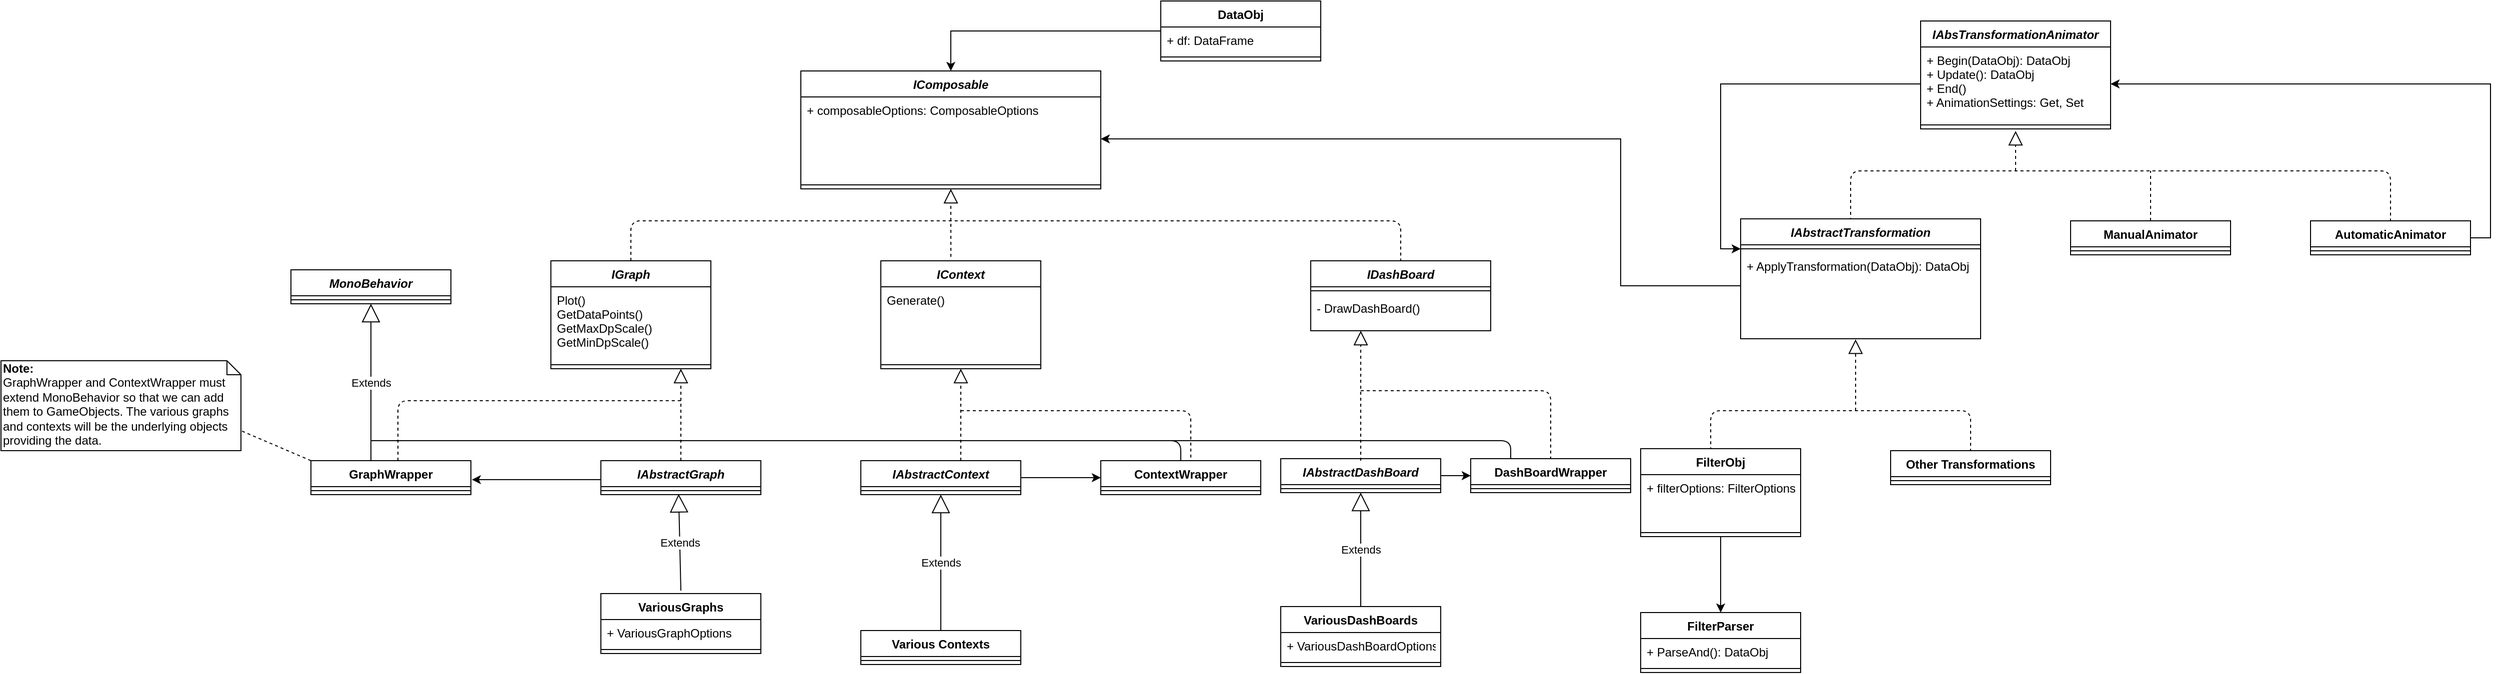 <mxfile version="13.6.2" type="device" pages="2"><diagram id="s2ex4EzwJUwkdmEbl1qR" name="ComposableAndFilters"><mxGraphModel dx="1958" dy="1550" grid="1" gridSize="10" guides="1" tooltips="1" connect="1" arrows="1" fold="1" page="1" pageScale="1" pageWidth="850" pageHeight="1100" math="0" shadow="0"><root><mxCell id="0"/><mxCell id="1" parent="0"/><mxCell id="EprrtX1Hm6NGbkrtEAa2-164" style="edgeStyle=orthogonalEdgeStyle;rounded=0;orthogonalLoop=1;jettySize=auto;html=1;exitX=0;exitY=0.5;exitDx=0;exitDy=0;entryX=1.006;entryY=0.808;entryDx=0;entryDy=0;entryPerimeter=0;" parent="1" source="EprrtX1Hm6NGbkrtEAa2-7" edge="1"><mxGeometry relative="1" as="geometry"><mxPoint x="-129.04" y="219.008" as="targetPoint"/><Array as="points"><mxPoint y="219"/></Array></mxGeometry></mxCell><mxCell id="EprrtX1Hm6NGbkrtEAa2-7" value="IAbstractGraph" style="swimlane;fontStyle=3;align=center;verticalAlign=top;childLayout=stackLayout;horizontal=1;startSize=26;horizontalStack=0;resizeParent=1;resizeParentMax=0;resizeLast=0;collapsible=1;marginBottom=0;" parent="1" vertex="1"><mxGeometry y="200" width="160" height="34" as="geometry"/></mxCell><mxCell id="EprrtX1Hm6NGbkrtEAa2-155" value="" style="endArrow=block;dashed=1;endFill=0;endSize=12;html=1;exitX=0.5;exitY=0;exitDx=0;exitDy=0;" parent="EprrtX1Hm6NGbkrtEAa2-7" source="EprrtX1Hm6NGbkrtEAa2-7" edge="1"><mxGeometry width="160" relative="1" as="geometry"><mxPoint x="80" y="-60" as="sourcePoint"/><mxPoint x="80" y="-92" as="targetPoint"/></mxGeometry></mxCell><mxCell id="EprrtX1Hm6NGbkrtEAa2-9" value="" style="line;strokeWidth=1;fillColor=none;align=left;verticalAlign=middle;spacingTop=-1;spacingLeft=3;spacingRight=3;rotatable=0;labelPosition=right;points=[];portConstraint=eastwest;" parent="EprrtX1Hm6NGbkrtEAa2-7" vertex="1"><mxGeometry y="26" width="160" height="8" as="geometry"/></mxCell><mxCell id="EprrtX1Hm6NGbkrtEAa2-170" style="edgeStyle=orthogonalEdgeStyle;rounded=0;orthogonalLoop=1;jettySize=auto;html=1;exitX=1;exitY=0.5;exitDx=0;exitDy=0;entryX=0;entryY=0.5;entryDx=0;entryDy=0;" parent="1" source="EprrtX1Hm6NGbkrtEAa2-11" target="EprrtX1Hm6NGbkrtEAa2-166" edge="1"><mxGeometry relative="1" as="geometry"/></mxCell><mxCell id="EprrtX1Hm6NGbkrtEAa2-11" value="IAbstractContext" style="swimlane;fontStyle=3;align=center;verticalAlign=top;childLayout=stackLayout;horizontal=1;startSize=26;horizontalStack=0;resizeParent=1;resizeParentMax=0;resizeLast=0;collapsible=1;marginBottom=0;" parent="1" vertex="1"><mxGeometry x="260" y="200" width="160" height="34" as="geometry"/></mxCell><mxCell id="EprrtX1Hm6NGbkrtEAa2-156" value="" style="endArrow=block;dashed=1;endFill=0;endSize=12;html=1;entryX=0.5;entryY=1;entryDx=0;entryDy=0;" parent="EprrtX1Hm6NGbkrtEAa2-11" target="EprrtX1Hm6NGbkrtEAa2-148" edge="1"><mxGeometry width="160" relative="1" as="geometry"><mxPoint x="100" as="sourcePoint"/><mxPoint x="260" as="targetPoint"/></mxGeometry></mxCell><mxCell id="EprrtX1Hm6NGbkrtEAa2-13" value="" style="line;strokeWidth=1;fillColor=none;align=left;verticalAlign=middle;spacingTop=-1;spacingLeft=3;spacingRight=3;rotatable=0;labelPosition=right;points=[];portConstraint=eastwest;" parent="EprrtX1Hm6NGbkrtEAa2-11" vertex="1"><mxGeometry y="26" width="160" height="8" as="geometry"/></mxCell><mxCell id="EprrtX1Hm6NGbkrtEAa2-165" value="" style="endArrow=none;dashed=1;html=1;entryX=0.563;entryY=0.029;entryDx=0;entryDy=0;entryPerimeter=0;" parent="EprrtX1Hm6NGbkrtEAa2-11" target="EprrtX1Hm6NGbkrtEAa2-166" edge="1"><mxGeometry width="50" height="50" relative="1" as="geometry"><mxPoint x="100" y="-50" as="sourcePoint"/><mxPoint x="280" y="-40" as="targetPoint"/><Array as="points"><mxPoint x="330" y="-50"/></Array></mxGeometry></mxCell><mxCell id="EprrtX1Hm6NGbkrtEAa2-27" value="Extends" style="endArrow=block;endSize=16;endFill=0;html=1;entryX=0.5;entryY=1;entryDx=0;entryDy=0;exitX=0.5;exitY=0;exitDx=0;exitDy=0;" parent="1" source="EprrtX1Hm6NGbkrtEAa2-26" target="EprrtX1Hm6NGbkrtEAa2-11" edge="1"><mxGeometry width="160" relative="1" as="geometry"><mxPoint x="320" y="320" as="sourcePoint"/><mxPoint x="480" y="320" as="targetPoint"/></mxGeometry></mxCell><mxCell id="EprrtX1Hm6NGbkrtEAa2-26" value="Various Contexts" style="swimlane;fontStyle=1;align=center;verticalAlign=top;childLayout=stackLayout;horizontal=1;startSize=26;horizontalStack=0;resizeParent=1;resizeParentMax=0;resizeLast=0;collapsible=1;marginBottom=0;" parent="1" vertex="1"><mxGeometry x="260" y="370" width="160" height="34" as="geometry"/></mxCell><mxCell id="EprrtX1Hm6NGbkrtEAa2-28" value="" style="line;strokeWidth=1;fillColor=none;align=left;verticalAlign=middle;spacingTop=-1;spacingLeft=3;spacingRight=3;rotatable=0;labelPosition=right;points=[];portConstraint=eastwest;" parent="EprrtX1Hm6NGbkrtEAa2-26" vertex="1"><mxGeometry y="26" width="160" height="8" as="geometry"/></mxCell><mxCell id="EprrtX1Hm6NGbkrtEAa2-95" style="edgeStyle=orthogonalEdgeStyle;rounded=0;orthogonalLoop=1;jettySize=auto;html=1;entryX=0.5;entryY=0;entryDx=0;entryDy=0;entryPerimeter=0;" parent="1" source="EprrtX1Hm6NGbkrtEAa2-87" target="EprrtX1Hm6NGbkrtEAa2-96" edge="1"><mxGeometry relative="1" as="geometry"><mxPoint x="1120" y="394" as="targetPoint"/></mxGeometry></mxCell><mxCell id="EprrtX1Hm6NGbkrtEAa2-101" value="" style="endArrow=block;dashed=1;endFill=0;endSize=12;html=1;entryX=0.479;entryY=1.007;entryDx=0;entryDy=0;entryPerimeter=0;" parent="1" target="EprrtX1Hm6NGbkrtEAa2-70" edge="1"><mxGeometry width="160" relative="1" as="geometry"><mxPoint x="1255" y="150" as="sourcePoint"/><mxPoint x="1255" y="100" as="targetPoint"/></mxGeometry></mxCell><mxCell id="EprrtX1Hm6NGbkrtEAa2-102" value="" style="endArrow=none;dashed=1;html=1;exitX=0.438;exitY=0.018;exitDx=0;exitDy=0;exitPerimeter=0;" parent="1" source="EprrtX1Hm6NGbkrtEAa2-87" edge="1"><mxGeometry width="50" height="50" relative="1" as="geometry"><mxPoint x="1110" y="180" as="sourcePoint"/><mxPoint x="1370" y="190" as="targetPoint"/><Array as="points"><mxPoint x="1110" y="150"/><mxPoint x="1370" y="150"/></Array></mxGeometry></mxCell><mxCell id="EprrtX1Hm6NGbkrtEAa2-115" value="" style="endArrow=block;dashed=1;endFill=0;endSize=12;html=1;entryX=0.5;entryY=1;entryDx=0;entryDy=0;" parent="1" edge="1"><mxGeometry width="160" relative="1" as="geometry"><mxPoint x="1415" y="-90" as="sourcePoint"/><mxPoint x="1415" y="-130" as="targetPoint"/></mxGeometry></mxCell><mxCell id="EprrtX1Hm6NGbkrtEAa2-129" value="" style="endArrow=none;dashed=1;html=1;entryX=0.5;entryY=0;entryDx=0;entryDy=0;" parent="1" target="EprrtX1Hm6NGbkrtEAa2-127" edge="1"><mxGeometry width="50" height="50" relative="1" as="geometry"><mxPoint x="1250" y="-40" as="sourcePoint"/><mxPoint x="1300" y="-90" as="targetPoint"/><Array as="points"><mxPoint x="1250" y="-90"/><mxPoint x="1790" y="-90"/></Array></mxGeometry></mxCell><mxCell id="EprrtX1Hm6NGbkrtEAa2-130" value="" style="endArrow=none;dashed=1;html=1;exitX=0.5;exitY=0;exitDx=0;exitDy=0;" parent="1" source="EprrtX1Hm6NGbkrtEAa2-125" edge="1"><mxGeometry width="50" height="50" relative="1" as="geometry"><mxPoint x="1560" y="-20" as="sourcePoint"/><mxPoint x="1550" y="-90" as="targetPoint"/></mxGeometry></mxCell><mxCell id="EprrtX1Hm6NGbkrtEAa2-3" value="IComposable" style="swimlane;fontStyle=3;align=center;verticalAlign=top;childLayout=stackLayout;horizontal=1;startSize=26;horizontalStack=0;resizeParent=1;resizeParentMax=0;resizeLast=0;collapsible=1;marginBottom=0;" parent="1" vertex="1"><mxGeometry x="200" y="-190" width="300" height="118" as="geometry"/></mxCell><mxCell id="EprrtX1Hm6NGbkrtEAa2-4" value="+ composableOptions: ComposableOptions" style="text;strokeColor=none;fillColor=none;align=left;verticalAlign=top;spacingLeft=4;spacingRight=4;overflow=hidden;rotatable=0;points=[[0,0.5],[1,0.5]];portConstraint=eastwest;" parent="EprrtX1Hm6NGbkrtEAa2-3" vertex="1"><mxGeometry y="26" width="300" height="84" as="geometry"/></mxCell><mxCell id="EprrtX1Hm6NGbkrtEAa2-5" value="" style="line;strokeWidth=1;fillColor=none;align=left;verticalAlign=middle;spacingTop=-1;spacingLeft=3;spacingRight=3;rotatable=0;labelPosition=right;points=[];portConstraint=eastwest;" parent="EprrtX1Hm6NGbkrtEAa2-3" vertex="1"><mxGeometry y="110" width="300" height="8" as="geometry"/></mxCell><mxCell id="EprrtX1Hm6NGbkrtEAa2-151" value="" style="endArrow=block;dashed=1;endFill=0;endSize=12;html=1;entryX=0.5;entryY=1;entryDx=0;entryDy=0;exitX=0.438;exitY=-0.037;exitDx=0;exitDy=0;exitPerimeter=0;" parent="1" source="EprrtX1Hm6NGbkrtEAa2-148" target="EprrtX1Hm6NGbkrtEAa2-3" edge="1"><mxGeometry width="160" relative="1" as="geometry"><mxPoint x="350" y="-40" as="sourcePoint"/><mxPoint x="340" y="-40" as="targetPoint"/></mxGeometry></mxCell><mxCell id="EprrtX1Hm6NGbkrtEAa2-117" value="IAbsTransformationAnimator" style="swimlane;fontStyle=3;align=center;verticalAlign=top;childLayout=stackLayout;horizontal=1;startSize=26;horizontalStack=0;resizeParent=1;resizeParentMax=0;resizeLast=0;collapsible=1;marginBottom=0;" parent="1" vertex="1"><mxGeometry x="1320" y="-240" width="190" height="108" as="geometry"/></mxCell><mxCell id="EprrtX1Hm6NGbkrtEAa2-118" value="+ Begin(DataObj): DataObj&#10;+ Update(): DataObj&#10;+ End()&#10;+ AnimationSettings: Get, Set" style="text;strokeColor=none;fillColor=none;align=left;verticalAlign=top;spacingLeft=4;spacingRight=4;overflow=hidden;rotatable=0;points=[[0,0.5],[1,0.5]];portConstraint=eastwest;" parent="EprrtX1Hm6NGbkrtEAa2-117" vertex="1"><mxGeometry y="26" width="190" height="74" as="geometry"/></mxCell><mxCell id="EprrtX1Hm6NGbkrtEAa2-119" value="" style="line;strokeWidth=1;fillColor=none;align=left;verticalAlign=middle;spacingTop=-1;spacingLeft=3;spacingRight=3;rotatable=0;labelPosition=right;points=[];portConstraint=eastwest;" parent="EprrtX1Hm6NGbkrtEAa2-117" vertex="1"><mxGeometry y="100" width="190" height="8" as="geometry"/></mxCell><mxCell id="EprrtX1Hm6NGbkrtEAa2-125" value="ManualAnimator" style="swimlane;fontStyle=1;align=center;verticalAlign=top;childLayout=stackLayout;horizontal=1;startSize=26;horizontalStack=0;resizeParent=1;resizeParentMax=0;resizeLast=0;collapsible=1;marginBottom=0;" parent="1" vertex="1"><mxGeometry x="1470" y="-40" width="160" height="34" as="geometry"/></mxCell><mxCell id="EprrtX1Hm6NGbkrtEAa2-126" value="" style="line;strokeWidth=1;fillColor=none;align=left;verticalAlign=middle;spacingTop=-1;spacingLeft=3;spacingRight=3;rotatable=0;labelPosition=right;points=[];portConstraint=eastwest;" parent="EprrtX1Hm6NGbkrtEAa2-125" vertex="1"><mxGeometry y="26" width="160" height="8" as="geometry"/></mxCell><mxCell id="EprrtX1Hm6NGbkrtEAa2-67" value="IAbstractTransformation" style="swimlane;fontStyle=3;align=center;verticalAlign=top;childLayout=stackLayout;horizontal=1;startSize=26;horizontalStack=0;resizeParent=1;resizeParentMax=0;resizeLast=0;collapsible=1;marginBottom=0;" parent="1" vertex="1"><mxGeometry x="1140" y="-42" width="240" height="120" as="geometry"/></mxCell><mxCell id="EprrtX1Hm6NGbkrtEAa2-69" value="" style="line;strokeWidth=1;fillColor=none;align=left;verticalAlign=middle;spacingTop=-1;spacingLeft=3;spacingRight=3;rotatable=0;labelPosition=right;points=[];portConstraint=eastwest;" parent="EprrtX1Hm6NGbkrtEAa2-67" vertex="1"><mxGeometry y="26" width="240" height="8" as="geometry"/></mxCell><mxCell id="EprrtX1Hm6NGbkrtEAa2-70" value="+ ApplyTransformation(DataObj): DataObj" style="text;strokeColor=none;fillColor=none;align=left;verticalAlign=top;spacingLeft=4;spacingRight=4;overflow=hidden;rotatable=0;points=[[0,0.5],[1,0.5]];portConstraint=eastwest;" parent="EprrtX1Hm6NGbkrtEAa2-67" vertex="1"><mxGeometry y="34" width="240" height="86" as="geometry"/></mxCell><mxCell id="EprrtX1Hm6NGbkrtEAa2-222" style="edgeStyle=orthogonalEdgeStyle;rounded=0;orthogonalLoop=1;jettySize=auto;html=1;exitX=1;exitY=0.5;exitDx=0;exitDy=0;" parent="1" source="EprrtX1Hm6NGbkrtEAa2-127" target="EprrtX1Hm6NGbkrtEAa2-118" edge="1"><mxGeometry relative="1" as="geometry"/></mxCell><mxCell id="EprrtX1Hm6NGbkrtEAa2-127" value="AutomaticAnimator" style="swimlane;fontStyle=1;align=center;verticalAlign=top;childLayout=stackLayout;horizontal=1;startSize=26;horizontalStack=0;resizeParent=1;resizeParentMax=0;resizeLast=0;collapsible=1;marginBottom=0;" parent="1" vertex="1"><mxGeometry x="1710" y="-40" width="160" height="34" as="geometry"/></mxCell><mxCell id="EprrtX1Hm6NGbkrtEAa2-128" value="" style="line;strokeWidth=1;fillColor=none;align=left;verticalAlign=middle;spacingTop=-1;spacingLeft=3;spacingRight=3;rotatable=0;labelPosition=right;points=[];portConstraint=eastwest;" parent="EprrtX1Hm6NGbkrtEAa2-127" vertex="1"><mxGeometry y="26" width="160" height="8" as="geometry"/></mxCell><mxCell id="EprrtX1Hm6NGbkrtEAa2-153" style="edgeStyle=orthogonalEdgeStyle;rounded=0;orthogonalLoop=1;jettySize=auto;html=1;exitX=0;exitY=0.5;exitDx=0;exitDy=0;entryX=1;entryY=0.5;entryDx=0;entryDy=0;" parent="1" source="EprrtX1Hm6NGbkrtEAa2-70" target="EprrtX1Hm6NGbkrtEAa2-4" edge="1"><mxGeometry relative="1" as="geometry"><Array as="points"><mxPoint x="1020" y="25"/><mxPoint x="1020" y="-122"/></Array></mxGeometry></mxCell><mxCell id="EprrtX1Hm6NGbkrtEAa2-143" value="IGraph" style="swimlane;fontStyle=3;align=center;verticalAlign=top;childLayout=stackLayout;horizontal=1;startSize=26;horizontalStack=0;resizeParent=1;resizeParentMax=0;resizeLast=0;collapsible=1;marginBottom=0;" parent="1" vertex="1"><mxGeometry x="-50" width="160" height="108" as="geometry"/></mxCell><mxCell id="EprrtX1Hm6NGbkrtEAa2-144" value="Plot()&#10;GetDataPoints()&#10;GetMaxDpScale()&#10;GetMinDpScale()" style="text;strokeColor=none;fillColor=none;align=left;verticalAlign=top;spacingLeft=4;spacingRight=4;overflow=hidden;rotatable=0;points=[[0,0.5],[1,0.5]];portConstraint=eastwest;" parent="EprrtX1Hm6NGbkrtEAa2-143" vertex="1"><mxGeometry y="26" width="160" height="74" as="geometry"/></mxCell><mxCell id="EprrtX1Hm6NGbkrtEAa2-145" value="" style="line;strokeWidth=1;fillColor=none;align=left;verticalAlign=middle;spacingTop=-1;spacingLeft=3;spacingRight=3;rotatable=0;labelPosition=right;points=[];portConstraint=eastwest;" parent="EprrtX1Hm6NGbkrtEAa2-143" vertex="1"><mxGeometry y="100" width="160" height="8" as="geometry"/></mxCell><mxCell id="EprrtX1Hm6NGbkrtEAa2-148" value="IContext" style="swimlane;fontStyle=3;align=center;verticalAlign=top;childLayout=stackLayout;horizontal=1;startSize=26;horizontalStack=0;resizeParent=1;resizeParentMax=0;resizeLast=0;collapsible=1;marginBottom=0;" parent="1" vertex="1"><mxGeometry x="280" width="160" height="108" as="geometry"/></mxCell><mxCell id="EprrtX1Hm6NGbkrtEAa2-149" value="Generate()" style="text;strokeColor=none;fillColor=none;align=left;verticalAlign=top;spacingLeft=4;spacingRight=4;overflow=hidden;rotatable=0;points=[[0,0.5],[1,0.5]];portConstraint=eastwest;" parent="EprrtX1Hm6NGbkrtEAa2-148" vertex="1"><mxGeometry y="26" width="160" height="74" as="geometry"/></mxCell><mxCell id="EprrtX1Hm6NGbkrtEAa2-150" value="" style="line;strokeWidth=1;fillColor=none;align=left;verticalAlign=middle;spacingTop=-1;spacingLeft=3;spacingRight=3;rotatable=0;labelPosition=right;points=[];portConstraint=eastwest;" parent="EprrtX1Hm6NGbkrtEAa2-148" vertex="1"><mxGeometry y="100" width="160" height="8" as="geometry"/></mxCell><mxCell id="EprrtX1Hm6NGbkrtEAa2-31" value="IDashBoard" style="swimlane;fontStyle=3;align=center;verticalAlign=top;childLayout=stackLayout;horizontal=1;startSize=26;horizontalStack=0;resizeParent=1;resizeParentMax=0;resizeLast=0;collapsible=1;marginBottom=0;" parent="1" vertex="1"><mxGeometry x="710" width="180" height="70" as="geometry"/></mxCell><mxCell id="EprrtX1Hm6NGbkrtEAa2-33" value="" style="line;strokeWidth=1;fillColor=none;align=left;verticalAlign=middle;spacingTop=-1;spacingLeft=3;spacingRight=3;rotatable=0;labelPosition=right;points=[];portConstraint=eastwest;" parent="EprrtX1Hm6NGbkrtEAa2-31" vertex="1"><mxGeometry y="26" width="180" height="8" as="geometry"/></mxCell><mxCell id="EprrtX1Hm6NGbkrtEAa2-34" value="- DrawDashBoard()" style="text;strokeColor=none;fillColor=none;align=left;verticalAlign=top;spacingLeft=4;spacingRight=4;overflow=hidden;rotatable=0;points=[[0,0.5],[1,0.5]];portConstraint=eastwest;" parent="EprrtX1Hm6NGbkrtEAa2-31" vertex="1"><mxGeometry y="34" width="180" height="36" as="geometry"/></mxCell><mxCell id="EprrtX1Hm6NGbkrtEAa2-159" value="" style="endArrow=none;dashed=1;html=1;exitX=0.544;exitY=0;exitDx=0;exitDy=0;exitPerimeter=0;" parent="1" source="EprrtX1Hm6NGbkrtEAa2-160" edge="1"><mxGeometry width="50" height="50" relative="1" as="geometry"><mxPoint x="-120" y="140" as="sourcePoint"/><mxPoint x="80" y="140" as="targetPoint"/><Array as="points"><mxPoint x="-203" y="140"/></Array></mxGeometry></mxCell><mxCell id="EprrtX1Hm6NGbkrtEAa2-160" value="GraphWrapper" style="swimlane;fontStyle=1;align=center;verticalAlign=top;childLayout=stackLayout;horizontal=1;startSize=26;horizontalStack=0;resizeParent=1;resizeParentMax=0;resizeLast=0;collapsible=1;marginBottom=0;" parent="1" vertex="1"><mxGeometry x="-290" y="200" width="160" height="34" as="geometry"/></mxCell><mxCell id="EprrtX1Hm6NGbkrtEAa2-162" value="" style="line;strokeWidth=1;fillColor=none;align=left;verticalAlign=middle;spacingTop=-1;spacingLeft=3;spacingRight=3;rotatable=0;labelPosition=right;points=[];portConstraint=eastwest;" parent="EprrtX1Hm6NGbkrtEAa2-160" vertex="1"><mxGeometry y="26" width="160" height="8" as="geometry"/></mxCell><mxCell id="EprrtX1Hm6NGbkrtEAa2-166" value="ContextWrapper" style="swimlane;fontStyle=1;align=center;verticalAlign=top;childLayout=stackLayout;horizontal=1;startSize=26;horizontalStack=0;resizeParent=1;resizeParentMax=0;resizeLast=0;collapsible=1;marginBottom=0;" parent="1" vertex="1"><mxGeometry x="500" y="200" width="160" height="34" as="geometry"/></mxCell><mxCell id="EprrtX1Hm6NGbkrtEAa2-168" value="" style="line;strokeWidth=1;fillColor=none;align=left;verticalAlign=middle;spacingTop=-1;spacingLeft=3;spacingRight=3;rotatable=0;labelPosition=right;points=[];portConstraint=eastwest;" parent="EprrtX1Hm6NGbkrtEAa2-166" vertex="1"><mxGeometry y="26" width="160" height="8" as="geometry"/></mxCell><mxCell id="EprrtX1Hm6NGbkrtEAa2-171" value="MonoBehavior" style="swimlane;fontStyle=3;align=center;verticalAlign=top;childLayout=stackLayout;horizontal=1;startSize=26;horizontalStack=0;resizeParent=1;resizeParentMax=0;resizeLast=0;collapsible=1;marginBottom=0;" parent="1" vertex="1"><mxGeometry x="-310" y="9" width="160" height="34" as="geometry"/></mxCell><mxCell id="EprrtX1Hm6NGbkrtEAa2-173" value="" style="line;strokeWidth=1;fillColor=none;align=left;verticalAlign=middle;spacingTop=-1;spacingLeft=3;spacingRight=3;rotatable=0;labelPosition=right;points=[];portConstraint=eastwest;" parent="EprrtX1Hm6NGbkrtEAa2-171" vertex="1"><mxGeometry y="26" width="160" height="8" as="geometry"/></mxCell><mxCell id="EprrtX1Hm6NGbkrtEAa2-175" value="Extends" style="endArrow=block;endSize=16;endFill=0;html=1;entryX=0.5;entryY=1;entryDx=0;entryDy=0;" parent="1" target="EprrtX1Hm6NGbkrtEAa2-171" edge="1"><mxGeometry width="160" relative="1" as="geometry"><mxPoint x="-230" y="200" as="sourcePoint"/><mxPoint x="-60" y="200" as="targetPoint"/></mxGeometry></mxCell><mxCell id="EprrtX1Hm6NGbkrtEAa2-176" value="" style="endArrow=none;html=1;entryX=0.5;entryY=0;entryDx=0;entryDy=0;" parent="1" target="EprrtX1Hm6NGbkrtEAa2-166" edge="1"><mxGeometry width="50" height="50" relative="1" as="geometry"><mxPoint x="-230" y="180" as="sourcePoint"/><mxPoint x="572" y="180" as="targetPoint"/><Array as="points"><mxPoint x="580" y="180"/></Array></mxGeometry></mxCell><mxCell id="EprrtX1Hm6NGbkrtEAa2-154" value="" style="endArrow=none;dashed=1;html=1;entryX=0.5;entryY=0;entryDx=0;entryDy=0;exitX=0.5;exitY=0;exitDx=0;exitDy=0;" parent="1" source="EprrtX1Hm6NGbkrtEAa2-143" target="EprrtX1Hm6NGbkrtEAa2-31" edge="1"><mxGeometry width="50" height="50" relative="1" as="geometry"><mxPoint x="360" y="-40" as="sourcePoint"/><mxPoint x="410" y="-90" as="targetPoint"/><Array as="points"><mxPoint x="30" y="-40"/><mxPoint x="70" y="-40"/><mxPoint x="560" y="-40"/><mxPoint x="800" y="-40"/></Array></mxGeometry></mxCell><mxCell id="EprrtX1Hm6NGbkrtEAa2-87" value="FilterObj" style="swimlane;fontStyle=1;align=center;verticalAlign=top;childLayout=stackLayout;horizontal=1;startSize=26;horizontalStack=0;resizeParent=1;resizeParentMax=0;resizeLast=0;collapsible=1;marginBottom=0;" parent="1" vertex="1"><mxGeometry x="1040" y="188" width="160" height="88" as="geometry"/></mxCell><mxCell id="EprrtX1Hm6NGbkrtEAa2-88" value="+ filterOptions: FilterOptions" style="text;strokeColor=none;fillColor=none;align=left;verticalAlign=top;spacingLeft=4;spacingRight=4;overflow=hidden;rotatable=0;points=[[0,0.5],[1,0.5]];portConstraint=eastwest;" parent="EprrtX1Hm6NGbkrtEAa2-87" vertex="1"><mxGeometry y="26" width="160" height="54" as="geometry"/></mxCell><mxCell id="EprrtX1Hm6NGbkrtEAa2-89" value="" style="line;strokeWidth=1;fillColor=none;align=left;verticalAlign=middle;spacingTop=-1;spacingLeft=3;spacingRight=3;rotatable=0;labelPosition=right;points=[];portConstraint=eastwest;" parent="EprrtX1Hm6NGbkrtEAa2-87" vertex="1"><mxGeometry y="80" width="160" height="8" as="geometry"/></mxCell><mxCell id="EprrtX1Hm6NGbkrtEAa2-108" value="Other Transformations" style="swimlane;fontStyle=1;align=center;verticalAlign=top;childLayout=stackLayout;horizontal=1;startSize=26;horizontalStack=0;resizeParent=1;resizeParentMax=0;resizeLast=0;collapsible=1;marginBottom=0;" parent="1" vertex="1"><mxGeometry x="1290" y="190" width="160" height="34" as="geometry"/></mxCell><mxCell id="EprrtX1Hm6NGbkrtEAa2-110" value="" style="line;strokeWidth=1;fillColor=none;align=left;verticalAlign=middle;spacingTop=-1;spacingLeft=3;spacingRight=3;rotatable=0;labelPosition=right;points=[];portConstraint=eastwest;" parent="EprrtX1Hm6NGbkrtEAa2-108" vertex="1"><mxGeometry y="26" width="160" height="8" as="geometry"/></mxCell><mxCell id="EprrtX1Hm6NGbkrtEAa2-96" value="FilterParser" style="swimlane;fontStyle=1;align=center;verticalAlign=top;childLayout=stackLayout;horizontal=1;startSize=26;horizontalStack=0;resizeParent=1;resizeParentMax=0;resizeLast=0;collapsible=1;marginBottom=0;" parent="1" vertex="1"><mxGeometry x="1040" y="352" width="160" height="60" as="geometry"/></mxCell><mxCell id="EprrtX1Hm6NGbkrtEAa2-99" value="+ ParseAnd(): DataObj" style="text;strokeColor=none;fillColor=none;align=left;verticalAlign=top;spacingLeft=4;spacingRight=4;overflow=hidden;rotatable=0;points=[[0,0.5],[1,0.5]];portConstraint=eastwest;" parent="EprrtX1Hm6NGbkrtEAa2-96" vertex="1"><mxGeometry y="26" width="160" height="26" as="geometry"/></mxCell><mxCell id="EprrtX1Hm6NGbkrtEAa2-98" value="" style="line;strokeWidth=1;fillColor=none;align=left;verticalAlign=middle;spacingTop=-1;spacingLeft=3;spacingRight=3;rotatable=0;labelPosition=right;points=[];portConstraint=eastwest;" parent="EprrtX1Hm6NGbkrtEAa2-96" vertex="1"><mxGeometry y="52" width="160" height="8" as="geometry"/></mxCell><mxCell id="EprrtX1Hm6NGbkrtEAa2-177" value="&lt;b&gt;Note:&lt;/b&gt;&lt;br&gt;GraphWrapper and ContextWrapper must extend MonoBehavior so that we can add them to GameObjects. The various graphs and contexts will be the underlying objects providing the data." style="shape=note;whiteSpace=wrap;html=1;size=14;verticalAlign=top;align=left;spacingTop=-6;" parent="1" vertex="1"><mxGeometry x="-600" y="100" width="240" height="90" as="geometry"/></mxCell><mxCell id="EprrtX1Hm6NGbkrtEAa2-178" value="" style="endArrow=none;dashed=1;html=1;exitX=0;exitY=0;exitDx=0;exitDy=0;" parent="1" source="EprrtX1Hm6NGbkrtEAa2-160" edge="1"><mxGeometry width="50" height="50" relative="1" as="geometry"><mxPoint x="-410" y="220" as="sourcePoint"/><mxPoint x="-360" y="170" as="targetPoint"/></mxGeometry></mxCell><mxCell id="EprrtX1Hm6NGbkrtEAa2-196" style="edgeStyle=orthogonalEdgeStyle;rounded=0;orthogonalLoop=1;jettySize=auto;html=1;entryX=0.5;entryY=0;entryDx=0;entryDy=0;" parent="1" source="EprrtX1Hm6NGbkrtEAa2-137" target="EprrtX1Hm6NGbkrtEAa2-3" edge="1"><mxGeometry relative="1" as="geometry"/></mxCell><mxCell id="EprrtX1Hm6NGbkrtEAa2-137" value="DataObj" style="swimlane;fontStyle=1;align=center;verticalAlign=top;childLayout=stackLayout;horizontal=1;startSize=26;horizontalStack=0;resizeParent=1;resizeParentMax=0;resizeLast=0;collapsible=1;marginBottom=0;" parent="1" vertex="1"><mxGeometry x="560" y="-260" width="160" height="60" as="geometry"/></mxCell><mxCell id="EprrtX1Hm6NGbkrtEAa2-138" value="+ df: DataFrame" style="text;strokeColor=none;fillColor=none;align=left;verticalAlign=top;spacingLeft=4;spacingRight=4;overflow=hidden;rotatable=0;points=[[0,0.5],[1,0.5]];portConstraint=eastwest;" parent="EprrtX1Hm6NGbkrtEAa2-137" vertex="1"><mxGeometry y="26" width="160" height="26" as="geometry"/></mxCell><mxCell id="EprrtX1Hm6NGbkrtEAa2-139" value="" style="line;strokeWidth=1;fillColor=none;align=left;verticalAlign=middle;spacingTop=-1;spacingLeft=3;spacingRight=3;rotatable=0;labelPosition=right;points=[];portConstraint=eastwest;" parent="EprrtX1Hm6NGbkrtEAa2-137" vertex="1"><mxGeometry y="52" width="160" height="8" as="geometry"/></mxCell><mxCell id="EprrtX1Hm6NGbkrtEAa2-220" style="edgeStyle=orthogonalEdgeStyle;rounded=0;orthogonalLoop=1;jettySize=auto;html=1;exitX=1;exitY=0.5;exitDx=0;exitDy=0;entryX=0;entryY=0.5;entryDx=0;entryDy=0;" parent="1" source="EprrtX1Hm6NGbkrtEAa2-198" target="EprrtX1Hm6NGbkrtEAa2-207" edge="1"><mxGeometry relative="1" as="geometry"/></mxCell><mxCell id="EprrtX1Hm6NGbkrtEAa2-218" value="" style="endArrow=none;dashed=1;html=1;entryX=0.5;entryY=0;entryDx=0;entryDy=0;" parent="1" target="EprrtX1Hm6NGbkrtEAa2-207" edge="1"><mxGeometry width="50" height="50" relative="1" as="geometry"><mxPoint x="760" y="130" as="sourcePoint"/><mxPoint x="800" y="80" as="targetPoint"/><Array as="points"><mxPoint x="950" y="130"/></Array></mxGeometry></mxCell><mxCell id="EprrtX1Hm6NGbkrtEAa2-219" value="" style="endArrow=none;html=1;entryX=0.25;entryY=0;entryDx=0;entryDy=0;" parent="1" target="EprrtX1Hm6NGbkrtEAa2-207" edge="1"><mxGeometry width="50" height="50" relative="1" as="geometry"><mxPoint x="570" y="180" as="sourcePoint"/><mxPoint x="630" y="130" as="targetPoint"/><Array as="points"><mxPoint x="910" y="180"/></Array></mxGeometry></mxCell><mxCell id="EprrtX1Hm6NGbkrtEAa2-207" value="DashBoardWrapper" style="swimlane;fontStyle=1;align=center;verticalAlign=top;childLayout=stackLayout;horizontal=1;startSize=26;horizontalStack=0;resizeParent=1;resizeParentMax=0;resizeLast=0;collapsible=1;marginBottom=0;" parent="1" vertex="1"><mxGeometry x="870" y="198" width="160" height="34" as="geometry"/></mxCell><mxCell id="EprrtX1Hm6NGbkrtEAa2-209" value="" style="line;strokeWidth=1;fillColor=none;align=left;verticalAlign=middle;spacingTop=-1;spacingLeft=3;spacingRight=3;rotatable=0;labelPosition=right;points=[];portConstraint=eastwest;" parent="EprrtX1Hm6NGbkrtEAa2-207" vertex="1"><mxGeometry y="26" width="160" height="8" as="geometry"/></mxCell><mxCell id="EprrtX1Hm6NGbkrtEAa2-198" value="IAbstractDashBoard" style="swimlane;fontStyle=3;align=center;verticalAlign=top;childLayout=stackLayout;horizontal=1;startSize=26;horizontalStack=0;resizeParent=1;resizeParentMax=0;resizeLast=0;collapsible=1;marginBottom=0;" parent="1" vertex="1"><mxGeometry x="680" y="198" width="160" height="34" as="geometry"/></mxCell><mxCell id="EprrtX1Hm6NGbkrtEAa2-202" value="" style="endArrow=block;dashed=1;endFill=0;endSize=12;html=1;entryX=0.278;entryY=1;entryDx=0;entryDy=0;entryPerimeter=0;" parent="EprrtX1Hm6NGbkrtEAa2-198" target="EprrtX1Hm6NGbkrtEAa2-34" edge="1"><mxGeometry width="160" relative="1" as="geometry"><mxPoint x="80" y="2" as="sourcePoint"/><mxPoint x="80" y="-112" as="targetPoint"/></mxGeometry></mxCell><mxCell id="EprrtX1Hm6NGbkrtEAa2-200" value="" style="line;strokeWidth=1;fillColor=none;align=left;verticalAlign=middle;spacingTop=-1;spacingLeft=3;spacingRight=3;rotatable=0;labelPosition=right;points=[];portConstraint=eastwest;" parent="EprrtX1Hm6NGbkrtEAa2-198" vertex="1"><mxGeometry y="26" width="160" height="8" as="geometry"/></mxCell><mxCell id="EprrtX1Hm6NGbkrtEAa2-223" style="edgeStyle=orthogonalEdgeStyle;rounded=0;orthogonalLoop=1;jettySize=auto;html=1;exitX=0;exitY=0.5;exitDx=0;exitDy=0;entryX=0;entryY=0.25;entryDx=0;entryDy=0;" parent="1" source="EprrtX1Hm6NGbkrtEAa2-118" target="EprrtX1Hm6NGbkrtEAa2-67" edge="1"><mxGeometry relative="1" as="geometry"/></mxCell><mxCell id="EprrtX1Hm6NGbkrtEAa2-248" value="VariousDashBoards" style="swimlane;fontStyle=1;align=center;verticalAlign=top;childLayout=stackLayout;horizontal=1;startSize=26;horizontalStack=0;resizeParent=1;resizeParentMax=0;resizeLast=0;collapsible=1;marginBottom=0;" parent="1" vertex="1"><mxGeometry x="680" y="346" width="160" height="60" as="geometry"/></mxCell><mxCell id="EprrtX1Hm6NGbkrtEAa2-249" value="+ VariousDashBoardOptions" style="text;strokeColor=none;fillColor=none;align=left;verticalAlign=top;spacingLeft=4;spacingRight=4;overflow=hidden;rotatable=0;points=[[0,0.5],[1,0.5]];portConstraint=eastwest;" parent="EprrtX1Hm6NGbkrtEAa2-248" vertex="1"><mxGeometry y="26" width="160" height="26" as="geometry"/></mxCell><mxCell id="EprrtX1Hm6NGbkrtEAa2-250" value="" style="line;strokeWidth=1;fillColor=none;align=left;verticalAlign=middle;spacingTop=-1;spacingLeft=3;spacingRight=3;rotatable=0;labelPosition=right;points=[];portConstraint=eastwest;" parent="EprrtX1Hm6NGbkrtEAa2-248" vertex="1"><mxGeometry y="52" width="160" height="8" as="geometry"/></mxCell><mxCell id="EprrtX1Hm6NGbkrtEAa2-252" value="Extends" style="endArrow=block;endSize=16;endFill=0;html=1;entryX=0.5;entryY=1;entryDx=0;entryDy=0;exitX=0.5;exitY=0;exitDx=0;exitDy=0;" parent="1" source="EprrtX1Hm6NGbkrtEAa2-248" target="EprrtX1Hm6NGbkrtEAa2-198" edge="1"><mxGeometry width="160" relative="1" as="geometry"><mxPoint x="760" y="340" as="sourcePoint"/><mxPoint x="920" y="340" as="targetPoint"/></mxGeometry></mxCell><mxCell id="EprrtX1Hm6NGbkrtEAa2-260" value="VariousGraphs" style="swimlane;fontStyle=1;align=center;verticalAlign=top;childLayout=stackLayout;horizontal=1;startSize=26;horizontalStack=0;resizeParent=1;resizeParentMax=0;resizeLast=0;collapsible=1;marginBottom=0;" parent="1" vertex="1"><mxGeometry y="333" width="160" height="60" as="geometry"/></mxCell><mxCell id="EprrtX1Hm6NGbkrtEAa2-261" value="+ VariousGraphOptions" style="text;strokeColor=none;fillColor=none;align=left;verticalAlign=top;spacingLeft=4;spacingRight=4;overflow=hidden;rotatable=0;points=[[0,0.5],[1,0.5]];portConstraint=eastwest;" parent="EprrtX1Hm6NGbkrtEAa2-260" vertex="1"><mxGeometry y="26" width="160" height="26" as="geometry"/></mxCell><mxCell id="EprrtX1Hm6NGbkrtEAa2-262" value="" style="line;strokeWidth=1;fillColor=none;align=left;verticalAlign=middle;spacingTop=-1;spacingLeft=3;spacingRight=3;rotatable=0;labelPosition=right;points=[];portConstraint=eastwest;" parent="EprrtX1Hm6NGbkrtEAa2-260" vertex="1"><mxGeometry y="52" width="160" height="8" as="geometry"/></mxCell><mxCell id="EprrtX1Hm6NGbkrtEAa2-264" value="Extends" style="endArrow=block;endSize=16;endFill=0;html=1;entryX=0.486;entryY=0.919;entryDx=0;entryDy=0;entryPerimeter=0;" parent="EprrtX1Hm6NGbkrtEAa2-260" target="EprrtX1Hm6NGbkrtEAa2-9" edge="1"><mxGeometry width="160" relative="1" as="geometry"><mxPoint x="80" y="-3" as="sourcePoint"/><mxPoint x="240" y="-3" as="targetPoint"/></mxGeometry></mxCell></root></mxGraphModel></diagram><diagram id="zgl7oHQ2potxSa2jSXN_" name="Menus"><mxGraphModel dx="1108" dy="450" grid="1" gridSize="10" guides="1" tooltips="1" connect="1" arrows="1" fold="1" page="1" pageScale="1" pageWidth="850" pageHeight="1100" math="0" shadow="0"><root><mxCell id="--ZH_P9352fd4LMUw0gq-0"/><mxCell id="--ZH_P9352fd4LMUw0gq-1" parent="--ZH_P9352fd4LMUw0gq-0"/><mxCell id="zVbdaCymA25h8NXf8sLL-0" value="IOptions" style="swimlane;fontStyle=3;align=center;verticalAlign=top;childLayout=stackLayout;horizontal=1;startSize=26;horizontalStack=0;resizeParent=1;resizeParentMax=0;resizeLast=0;collapsible=1;marginBottom=0;" vertex="1" parent="--ZH_P9352fd4LMUw0gq-1"><mxGeometry x="800" y="40" width="160" height="34" as="geometry"/></mxCell><mxCell id="zVbdaCymA25h8NXf8sLL-1" value="" style="line;strokeWidth=1;fillColor=none;align=left;verticalAlign=middle;spacingTop=-1;spacingLeft=3;spacingRight=3;rotatable=0;labelPosition=right;points=[];portConstraint=eastwest;" vertex="1" parent="zVbdaCymA25h8NXf8sLL-0"><mxGeometry y="26" width="160" height="8" as="geometry"/></mxCell><mxCell id="--ZH_P9352fd4LMUw0gq-5" value="FilterOptions" style="swimlane;fontStyle=1;align=center;verticalAlign=top;childLayout=stackLayout;horizontal=1;startSize=26;horizontalStack=0;resizeParent=1;resizeParentMax=0;resizeLast=0;collapsible=1;marginBottom=0;" vertex="1" parent="--ZH_P9352fd4LMUw0gq-1"><mxGeometry x="200" y="210" width="280" height="108" as="geometry"/></mxCell><mxCell id="--ZH_P9352fd4LMUw0gq-6" value="+ filterType: FilterTypeEnum&#10;+ value: IComparable&#10;+ colName: string&#10;+ transformationOptions: TransformationOptions" style="text;strokeColor=none;fillColor=none;align=left;verticalAlign=top;spacingLeft=4;spacingRight=4;overflow=hidden;rotatable=0;points=[[0,0.5],[1,0.5]];portConstraint=eastwest;" vertex="1" parent="--ZH_P9352fd4LMUw0gq-5"><mxGeometry y="26" width="280" height="74" as="geometry"/></mxCell><mxCell id="--ZH_P9352fd4LMUw0gq-7" value="" style="line;strokeWidth=1;fillColor=none;align=left;verticalAlign=middle;spacingTop=-1;spacingLeft=3;spacingRight=3;rotatable=0;labelPosition=right;points=[];portConstraint=eastwest;" vertex="1" parent="--ZH_P9352fd4LMUw0gq-5"><mxGeometry y="100" width="280" height="8" as="geometry"/></mxCell><mxCell id="--ZH_P9352fd4LMUw0gq-2" value="DashBoardOptions" style="swimlane;fontStyle=1;align=center;verticalAlign=top;childLayout=stackLayout;horizontal=1;startSize=26;horizontalStack=0;resizeParent=1;resizeParentMax=0;resizeLast=0;collapsible=1;marginBottom=0;" vertex="1" parent="--ZH_P9352fd4LMUw0gq-1"><mxGeometry x="560" y="210" width="160" height="88" as="geometry"/></mxCell><mxCell id="--ZH_P9352fd4LMUw0gq-3" value="+ numRows: int&#10;+ numCols: int" style="text;strokeColor=none;fillColor=none;align=left;verticalAlign=top;spacingLeft=4;spacingRight=4;overflow=hidden;rotatable=0;points=[[0,0.5],[1,0.5]];portConstraint=eastwest;" vertex="1" parent="--ZH_P9352fd4LMUw0gq-2"><mxGeometry y="26" width="160" height="54" as="geometry"/></mxCell><mxCell id="--ZH_P9352fd4LMUw0gq-4" value="" style="line;strokeWidth=1;fillColor=none;align=left;verticalAlign=middle;spacingTop=-1;spacingLeft=3;spacingRight=3;rotatable=0;labelPosition=right;points=[];portConstraint=eastwest;" vertex="1" parent="--ZH_P9352fd4LMUw0gq-2"><mxGeometry y="80" width="160" height="8" as="geometry"/></mxCell><mxCell id="--ZH_P9352fd4LMUw0gq-8" value="TransformationOptions" style="swimlane;fontStyle=1;align=center;verticalAlign=top;childLayout=stackLayout;horizontal=1;startSize=26;horizontalStack=0;resizeParent=1;resizeParentMax=0;resizeLast=0;collapsible=1;marginBottom=0;" vertex="1" parent="--ZH_P9352fd4LMUw0gq-1"><mxGeometry x="800" y="210" width="160" height="88" as="geometry"/></mxCell><mxCell id="zVbdaCymA25h8NXf8sLL-7" value="" style="endArrow=block;dashed=1;endFill=0;endSize=12;html=1;entryX=0.5;entryY=1;entryDx=0;entryDy=0;" edge="1" parent="--ZH_P9352fd4LMUw0gq-8" target="zVbdaCymA25h8NXf8sLL-0"><mxGeometry width="160" relative="1" as="geometry"><mxPoint x="80" as="sourcePoint"/><mxPoint x="240" as="targetPoint"/></mxGeometry></mxCell><mxCell id="--ZH_P9352fd4LMUw0gq-9" value="+ TransformationAnimator&#10;+ NestedTransformations&#10;+ ParentTransformation" style="text;strokeColor=none;fillColor=none;align=left;verticalAlign=top;spacingLeft=4;spacingRight=4;overflow=hidden;rotatable=0;points=[[0,0.5],[1,0.5]];portConstraint=eastwest;" vertex="1" parent="--ZH_P9352fd4LMUw0gq-8"><mxGeometry y="26" width="160" height="54" as="geometry"/></mxCell><mxCell id="--ZH_P9352fd4LMUw0gq-10" value="" style="line;strokeWidth=1;fillColor=none;align=left;verticalAlign=middle;spacingTop=-1;spacingLeft=3;spacingRight=3;rotatable=0;labelPosition=right;points=[];portConstraint=eastwest;" vertex="1" parent="--ZH_P9352fd4LMUw0gq-8"><mxGeometry y="80" width="160" height="8" as="geometry"/></mxCell><mxCell id="--ZH_P9352fd4LMUw0gq-11" value="GraphOptions" style="swimlane;fontStyle=1;align=center;verticalAlign=top;childLayout=stackLayout;horizontal=1;startSize=26;horizontalStack=0;resizeParent=1;resizeParentMax=0;resizeLast=0;collapsible=1;marginBottom=0;" vertex="1" parent="--ZH_P9352fd4LMUw0gq-1"><mxGeometry x="1040" y="210" width="160" height="88" as="geometry"/></mxCell><mxCell id="--ZH_P9352fd4LMUw0gq-12" value="+ DataPoints&#10;+ MaxDpScale&#10;+ MinDpScale" style="text;strokeColor=none;fillColor=none;align=left;verticalAlign=top;spacingLeft=4;spacingRight=4;overflow=hidden;rotatable=0;points=[[0,0.5],[1,0.5]];portConstraint=eastwest;" vertex="1" parent="--ZH_P9352fd4LMUw0gq-11"><mxGeometry y="26" width="160" height="54" as="geometry"/></mxCell><mxCell id="--ZH_P9352fd4LMUw0gq-13" value="" style="line;strokeWidth=1;fillColor=none;align=left;verticalAlign=middle;spacingTop=-1;spacingLeft=3;spacingRight=3;rotatable=0;labelPosition=right;points=[];portConstraint=eastwest;" vertex="1" parent="--ZH_P9352fd4LMUw0gq-11"><mxGeometry y="80" width="160" height="8" as="geometry"/></mxCell><mxCell id="--ZH_P9352fd4LMUw0gq-14" value="ComposableOptions" style="swimlane;fontStyle=1;align=center;verticalAlign=top;childLayout=stackLayout;horizontal=1;startSize=26;horizontalStack=0;resizeParent=1;resizeParentMax=0;resizeLast=0;collapsible=1;marginBottom=0;" vertex="1" parent="--ZH_P9352fd4LMUw0gq-1"><mxGeometry x="1280" y="210" width="230" height="118" as="geometry"/></mxCell><mxCell id="--ZH_P9352fd4LMUw0gq-15" value="+ dataObj: DataObj&#10;+ transformations: List&lt;ITransformation&gt;&#10;+ dataPointOptions: DataPointOptions&#10;+ subComps: &lt;List&lt;IComposable&gt;&#10;+ superComp: IComposable" style="text;strokeColor=none;fillColor=none;align=left;verticalAlign=top;spacingLeft=4;spacingRight=4;overflow=hidden;rotatable=0;points=[[0,0.5],[1,0.5]];portConstraint=eastwest;" vertex="1" parent="--ZH_P9352fd4LMUw0gq-14"><mxGeometry y="26" width="230" height="84" as="geometry"/></mxCell><mxCell id="--ZH_P9352fd4LMUw0gq-16" value="" style="line;strokeWidth=1;fillColor=none;align=left;verticalAlign=middle;spacingTop=-1;spacingLeft=3;spacingRight=3;rotatable=0;labelPosition=right;points=[];portConstraint=eastwest;" vertex="1" parent="--ZH_P9352fd4LMUw0gq-14"><mxGeometry y="110" width="230" height="8" as="geometry"/></mxCell><mxCell id="zVbdaCymA25h8NXf8sLL-8" value="" style="endArrow=none;dashed=1;html=1;entryX=0.5;entryY=0;entryDx=0;entryDy=0;" edge="1" parent="--ZH_P9352fd4LMUw0gq-1" target="9O9aU_fCk5h_cYLpAlb3-0"><mxGeometry width="50" height="50" relative="1" as="geometry"><mxPoint x="340" y="210" as="sourcePoint"/><mxPoint x="390" y="160" as="targetPoint"/><Array as="points"><mxPoint x="340" y="150"/><mxPoint x="1695" y="150"/></Array></mxGeometry></mxCell><mxCell id="zVbdaCymA25h8NXf8sLL-9" value="" style="endArrow=none;dashed=1;html=1;" edge="1" parent="--ZH_P9352fd4LMUw0gq-1"><mxGeometry width="50" height="50" relative="1" as="geometry"><mxPoint x="650" y="210" as="sourcePoint"/><mxPoint x="650" y="150" as="targetPoint"/></mxGeometry></mxCell><mxCell id="zVbdaCymA25h8NXf8sLL-10" value="" style="endArrow=none;dashed=1;html=1;" edge="1" parent="--ZH_P9352fd4LMUw0gq-1"><mxGeometry width="50" height="50" relative="1" as="geometry"><mxPoint x="1120" y="210" as="sourcePoint"/><mxPoint x="1120" y="150" as="targetPoint"/></mxGeometry></mxCell><mxCell id="9O9aU_fCk5h_cYLpAlb3-0" value="DataPointOptions" style="swimlane;fontStyle=1;align=center;verticalAlign=top;childLayout=stackLayout;horizontal=1;startSize=26;horizontalStack=0;resizeParent=1;resizeParentMax=0;resizeLast=0;collapsible=1;marginBottom=0;" vertex="1" parent="--ZH_P9352fd4LMUw0gq-1"><mxGeometry x="1580" y="210" width="230" height="118" as="geometry"/></mxCell><mxCell id="9O9aU_fCk5h_cYLpAlb3-1" value="+ size: Vector3&#10;+ color: Color&#10;+ rotation: Quaternion&#10;+ position: Vector3&#10;+ parent: GameObject" style="text;strokeColor=none;fillColor=none;align=left;verticalAlign=top;spacingLeft=4;spacingRight=4;overflow=hidden;rotatable=0;points=[[0,0.5],[1,0.5]];portConstraint=eastwest;" vertex="1" parent="9O9aU_fCk5h_cYLpAlb3-0"><mxGeometry y="26" width="230" height="84" as="geometry"/></mxCell><mxCell id="9O9aU_fCk5h_cYLpAlb3-2" value="" style="line;strokeWidth=1;fillColor=none;align=left;verticalAlign=middle;spacingTop=-1;spacingLeft=3;spacingRight=3;rotatable=0;labelPosition=right;points=[];portConstraint=eastwest;" vertex="1" parent="9O9aU_fCk5h_cYLpAlb3-0"><mxGeometry y="110" width="230" height="8" as="geometry"/></mxCell><mxCell id="9O9aU_fCk5h_cYLpAlb3-3" value="" style="endArrow=none;dashed=1;html=1;" edge="1" parent="--ZH_P9352fd4LMUw0gq-1"><mxGeometry width="50" height="50" relative="1" as="geometry"><mxPoint x="1400" y="210" as="sourcePoint"/><mxPoint x="1400" y="150" as="targetPoint"/></mxGeometry></mxCell></root></mxGraphModel></diagram></mxfile>